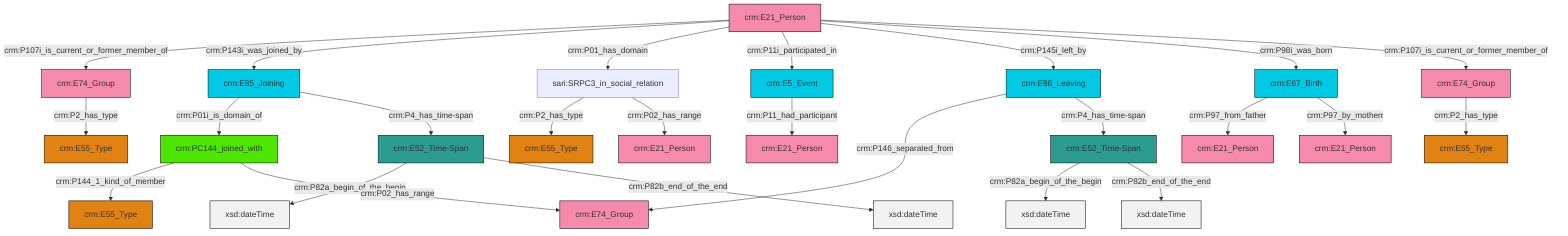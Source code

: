 graph TD
classDef Literal fill:#f2f2f2,stroke:#000000;
classDef CRM_Entity fill:#FFFFFF,stroke:#000000;
classDef Temporal_Entity fill:#00C9E6, stroke:#000000;
classDef Type fill:#E18312, stroke:#000000;
classDef Time-Span fill:#2C9C91, stroke:#000000;
classDef Appellation fill:#FFEB7F, stroke:#000000;
classDef Place fill:#008836, stroke:#000000;
classDef Persistent_Item fill:#B266B2, stroke:#000000;
classDef Conceptual_Object fill:#FFD700, stroke:#000000;
classDef Physical_Thing fill:#D2B48C, stroke:#000000;
classDef Actor fill:#f58aad, stroke:#000000;
classDef PC_Classes fill:#4ce600, stroke:#000000;
classDef Multi fill:#cccccc,stroke:#000000;

0["crm:E52_Time-Span"]:::Time-Span -->|crm:P82a_begin_of_the_begin| 1[xsd:dateTime]:::Literal
4["crm:E67_Birth"]:::Temporal_Entity -->|crm:P97_from_father| 2["crm:E21_Person"]:::Actor
7["crm:E21_Person"]:::Actor -->|crm:P107i_is_current_or_former_member_of| 8["crm:E74_Group"]:::Actor
9["crm:PC144_joined_with"]:::PC_Classes -->|crm:P144_1_kind_of_member| 10["crm:E55_Type"]:::Type
13["crm:E85_Joining"]:::Temporal_Entity -->|crm:P01i_is_domain_of| 9["crm:PC144_joined_with"]:::PC_Classes
7["crm:E21_Person"]:::Actor -->|crm:P143i_was_joined_by| 13["crm:E85_Joining"]:::Temporal_Entity
0["crm:E52_Time-Span"]:::Time-Span -->|crm:P82b_end_of_the_end| 14[xsd:dateTime]:::Literal
7["crm:E21_Person"]:::Actor -->|crm:P01_has_domain| 18["sari:SRPC3_in_social_relation"]:::Default
4["crm:E67_Birth"]:::Temporal_Entity -->|crm:P97_by_motherr| 21["crm:E21_Person"]:::Actor
22["crm:E86_Leaving"]:::Temporal_Entity -->|crm:P146_separated_from| 23["crm:E74_Group"]:::Actor
13["crm:E85_Joining"]:::Temporal_Entity -->|crm:P4_has_time-span| 24["crm:E52_Time-Span"]:::Time-Span
7["crm:E21_Person"]:::Actor -->|crm:P11i_participated_in| 28["crm:E5_Event"]:::Temporal_Entity
18["sari:SRPC3_in_social_relation"]:::Default -->|crm:P2_has_type| 29["crm:E55_Type"]:::Type
24["crm:E52_Time-Span"]:::Time-Span -->|crm:P82a_begin_of_the_begin| 34[xsd:dateTime]:::Literal
24["crm:E52_Time-Span"]:::Time-Span -->|crm:P82b_end_of_the_end| 36[xsd:dateTime]:::Literal
7["crm:E21_Person"]:::Actor -->|crm:P145i_left_by| 22["crm:E86_Leaving"]:::Temporal_Entity
9["crm:PC144_joined_with"]:::PC_Classes -->|crm:P02_has_range| 23["crm:E74_Group"]:::Actor
7["crm:E21_Person"]:::Actor -->|crm:P98i_was_born| 4["crm:E67_Birth"]:::Temporal_Entity
22["crm:E86_Leaving"]:::Temporal_Entity -->|crm:P4_has_time-span| 0["crm:E52_Time-Span"]:::Time-Span
18["sari:SRPC3_in_social_relation"]:::Default -->|crm:P02_has_range| 11["crm:E21_Person"]:::Actor
28["crm:E5_Event"]:::Temporal_Entity -->|crm:P11_had_participant| 40["crm:E21_Person"]:::Actor
7["crm:E21_Person"]:::Actor -->|crm:P107i_is_current_or_former_member_of| 25["crm:E74_Group"]:::Actor
8["crm:E74_Group"]:::Actor -->|crm:P2_has_type| 15["crm:E55_Type"]:::Type
25["crm:E74_Group"]:::Actor -->|crm:P2_has_type| 5["crm:E55_Type"]:::Type